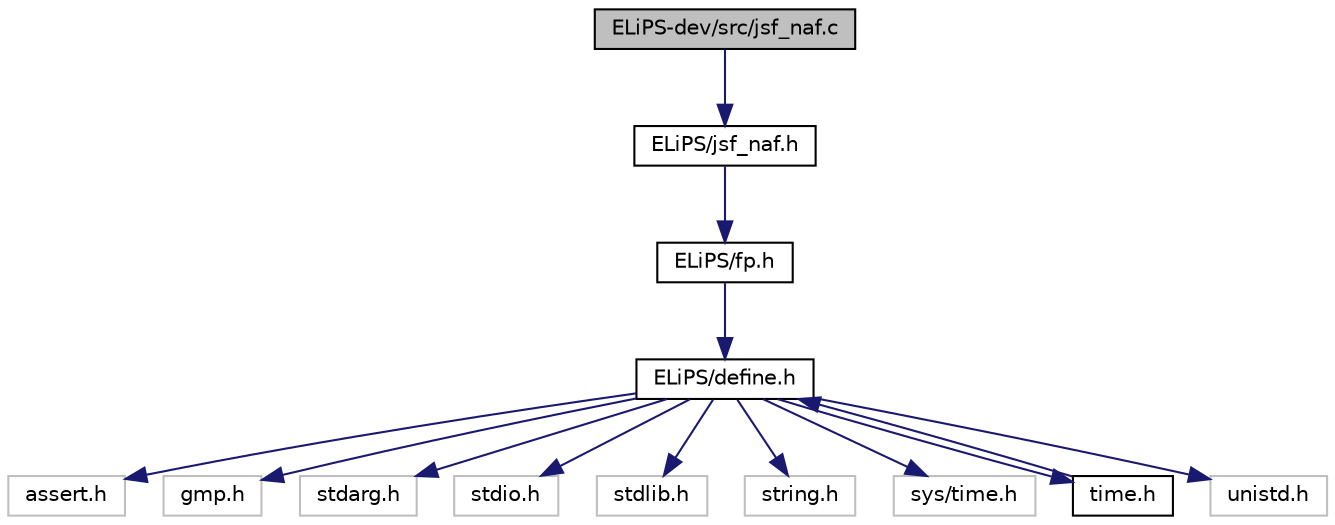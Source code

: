 digraph "ELiPS-dev/src/jsf_naf.c"
{
 // LATEX_PDF_SIZE
  edge [fontname="Helvetica",fontsize="10",labelfontname="Helvetica",labelfontsize="10"];
  node [fontname="Helvetica",fontsize="10",shape=record];
  Node1 [label="ELiPS-dev/src/jsf_naf.c",height=0.2,width=0.4,color="black", fillcolor="grey75", style="filled", fontcolor="black",tooltip=" "];
  Node1 -> Node2 [color="midnightblue",fontsize="10",style="solid",fontname="Helvetica"];
  Node2 [label="ELiPS/jsf_naf.h",height=0.2,width=0.4,color="black", fillcolor="white", style="filled",URL="$jsf__naf_8h.html",tooltip=" "];
  Node2 -> Node3 [color="midnightblue",fontsize="10",style="solid",fontname="Helvetica"];
  Node3 [label="ELiPS/fp.h",height=0.2,width=0.4,color="black", fillcolor="white", style="filled",URL="$include_2ELiPS_2fp_8h.html",tooltip=" "];
  Node3 -> Node4 [color="midnightblue",fontsize="10",style="solid",fontname="Helvetica"];
  Node4 [label="ELiPS/define.h",height=0.2,width=0.4,color="black", fillcolor="white", style="filled",URL="$define_8h.html",tooltip=" "];
  Node4 -> Node5 [color="midnightblue",fontsize="10",style="solid",fontname="Helvetica"];
  Node5 [label="assert.h",height=0.2,width=0.4,color="grey75", fillcolor="white", style="filled",tooltip=" "];
  Node4 -> Node6 [color="midnightblue",fontsize="10",style="solid",fontname="Helvetica"];
  Node6 [label="gmp.h",height=0.2,width=0.4,color="grey75", fillcolor="white", style="filled",tooltip=" "];
  Node4 -> Node7 [color="midnightblue",fontsize="10",style="solid",fontname="Helvetica"];
  Node7 [label="stdarg.h",height=0.2,width=0.4,color="grey75", fillcolor="white", style="filled",tooltip=" "];
  Node4 -> Node8 [color="midnightblue",fontsize="10",style="solid",fontname="Helvetica"];
  Node8 [label="stdio.h",height=0.2,width=0.4,color="grey75", fillcolor="white", style="filled",tooltip=" "];
  Node4 -> Node9 [color="midnightblue",fontsize="10",style="solid",fontname="Helvetica"];
  Node9 [label="stdlib.h",height=0.2,width=0.4,color="grey75", fillcolor="white", style="filled",tooltip=" "];
  Node4 -> Node10 [color="midnightblue",fontsize="10",style="solid",fontname="Helvetica"];
  Node10 [label="string.h",height=0.2,width=0.4,color="grey75", fillcolor="white", style="filled",tooltip=" "];
  Node4 -> Node11 [color="midnightblue",fontsize="10",style="solid",fontname="Helvetica"];
  Node11 [label="sys/time.h",height=0.2,width=0.4,color="grey75", fillcolor="white", style="filled",tooltip=" "];
  Node4 -> Node12 [color="midnightblue",fontsize="10",style="solid",fontname="Helvetica"];
  Node12 [label="time.h",height=0.2,width=0.4,color="black", fillcolor="white", style="filled",URL="$time_8h.html",tooltip=" "];
  Node12 -> Node4 [color="midnightblue",fontsize="10",style="solid",fontname="Helvetica"];
  Node4 -> Node13 [color="midnightblue",fontsize="10",style="solid",fontname="Helvetica"];
  Node13 [label="unistd.h",height=0.2,width=0.4,color="grey75", fillcolor="white", style="filled",tooltip=" "];
}

